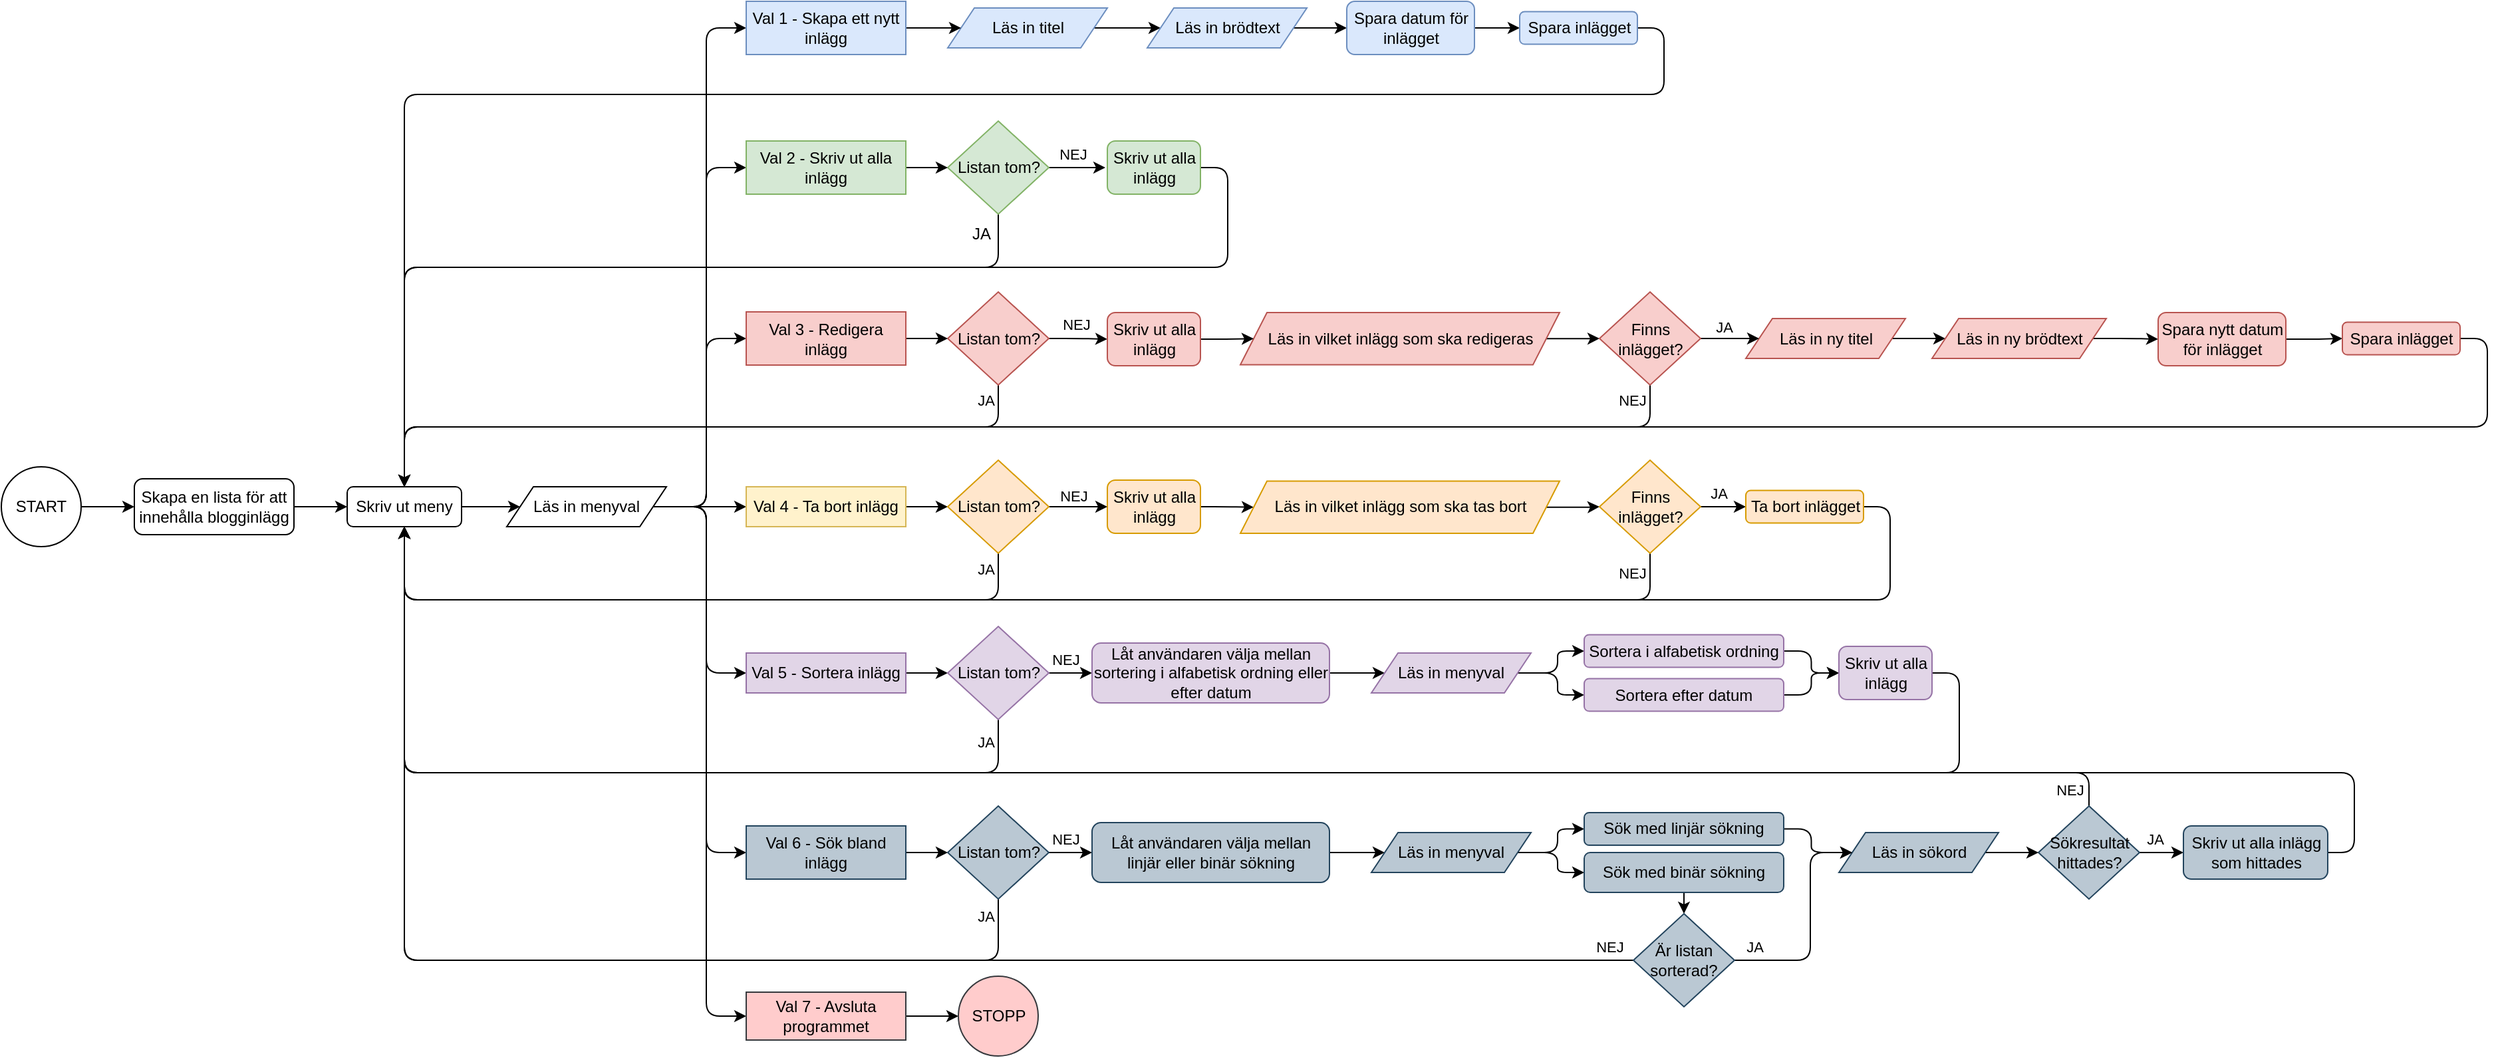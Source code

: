 <mxfile version="25.0.1">
  <diagram id="C5RBs43oDa-KdzZeNtuy" name="Page-1">
    <mxGraphModel dx="3007" dy="1018" grid="1" gridSize="10" guides="1" tooltips="1" connect="1" arrows="1" fold="1" page="1" pageScale="1" pageWidth="1169" pageHeight="827" math="0" shadow="0">
      <root>
        <mxCell id="WIyWlLk6GJQsqaUBKTNV-0" />
        <mxCell id="WIyWlLk6GJQsqaUBKTNV-1" parent="WIyWlLk6GJQsqaUBKTNV-0" />
        <mxCell id="gozU1Z4TzMXtubI0LWsz-75" style="edgeStyle=orthogonalEdgeStyle;shape=connector;curved=0;rounded=1;orthogonalLoop=1;jettySize=auto;html=1;exitX=1;exitY=0.5;exitDx=0;exitDy=0;entryX=0;entryY=0.5;entryDx=0;entryDy=0;strokeColor=default;align=center;verticalAlign=middle;fontFamily=Helvetica;fontSize=11;fontColor=default;labelBackgroundColor=default;endArrow=classic;" edge="1" parent="WIyWlLk6GJQsqaUBKTNV-1" source="WIyWlLk6GJQsqaUBKTNV-3" target="gozU1Z4TzMXtubI0LWsz-2">
          <mxGeometry relative="1" as="geometry" />
        </mxCell>
        <mxCell id="WIyWlLk6GJQsqaUBKTNV-3" value="Skriv ut meny" style="rounded=1;whiteSpace=wrap;html=1;fontSize=12;glass=0;strokeWidth=1;shadow=0;" parent="WIyWlLk6GJQsqaUBKTNV-1" vertex="1">
          <mxGeometry x="-710" y="385" width="86" height="30" as="geometry" />
        </mxCell>
        <mxCell id="gozU1Z4TzMXtubI0LWsz-280" style="edgeStyle=orthogonalEdgeStyle;shape=connector;curved=0;rounded=1;orthogonalLoop=1;jettySize=auto;html=1;exitX=1;exitY=0.5;exitDx=0;exitDy=0;entryX=0;entryY=0.5;entryDx=0;entryDy=0;strokeColor=default;align=center;verticalAlign=middle;fontFamily=Helvetica;fontSize=11;fontColor=default;labelBackgroundColor=default;endArrow=classic;" edge="1" parent="WIyWlLk6GJQsqaUBKTNV-1" source="gozU1Z4TzMXtubI0LWsz-0" target="gozU1Z4TzMXtubI0LWsz-279">
          <mxGeometry relative="1" as="geometry" />
        </mxCell>
        <mxCell id="gozU1Z4TzMXtubI0LWsz-0" value="START" style="ellipse;whiteSpace=wrap;html=1;aspect=fixed;" vertex="1" parent="WIyWlLk6GJQsqaUBKTNV-1">
          <mxGeometry x="-970" y="370" width="60" height="60" as="geometry" />
        </mxCell>
        <mxCell id="gozU1Z4TzMXtubI0LWsz-177" style="edgeStyle=orthogonalEdgeStyle;shape=connector;curved=0;rounded=1;orthogonalLoop=1;jettySize=auto;html=1;exitX=1;exitY=0.5;exitDx=0;exitDy=0;entryX=0;entryY=0.5;entryDx=0;entryDy=0;strokeColor=default;align=center;verticalAlign=middle;fontFamily=Helvetica;fontSize=11;fontColor=default;labelBackgroundColor=default;endArrow=classic;" edge="1" parent="WIyWlLk6GJQsqaUBKTNV-1" source="gozU1Z4TzMXtubI0LWsz-2" target="gozU1Z4TzMXtubI0LWsz-118">
          <mxGeometry relative="1" as="geometry" />
        </mxCell>
        <mxCell id="gozU1Z4TzMXtubI0LWsz-178" style="edgeStyle=orthogonalEdgeStyle;shape=connector;curved=0;rounded=1;orthogonalLoop=1;jettySize=auto;html=1;exitX=1;exitY=0.5;exitDx=0;exitDy=0;entryX=0;entryY=0.5;entryDx=0;entryDy=0;strokeColor=default;align=center;verticalAlign=middle;fontFamily=Helvetica;fontSize=11;fontColor=default;labelBackgroundColor=default;endArrow=classic;" edge="1" parent="WIyWlLk6GJQsqaUBKTNV-1" source="gozU1Z4TzMXtubI0LWsz-2" target="gozU1Z4TzMXtubI0LWsz-123">
          <mxGeometry relative="1" as="geometry" />
        </mxCell>
        <mxCell id="gozU1Z4TzMXtubI0LWsz-179" style="edgeStyle=orthogonalEdgeStyle;shape=connector;curved=0;rounded=1;orthogonalLoop=1;jettySize=auto;html=1;exitX=1;exitY=0.5;exitDx=0;exitDy=0;entryX=0;entryY=0.5;entryDx=0;entryDy=0;strokeColor=default;align=center;verticalAlign=middle;fontFamily=Helvetica;fontSize=11;fontColor=default;labelBackgroundColor=default;endArrow=classic;" edge="1" parent="WIyWlLk6GJQsqaUBKTNV-1" source="gozU1Z4TzMXtubI0LWsz-2" target="gozU1Z4TzMXtubI0LWsz-128">
          <mxGeometry relative="1" as="geometry" />
        </mxCell>
        <mxCell id="gozU1Z4TzMXtubI0LWsz-180" style="edgeStyle=orthogonalEdgeStyle;shape=connector;curved=0;rounded=1;orthogonalLoop=1;jettySize=auto;html=1;exitX=1;exitY=0.5;exitDx=0;exitDy=0;entryX=0;entryY=0.5;entryDx=0;entryDy=0;strokeColor=default;align=center;verticalAlign=middle;fontFamily=Helvetica;fontSize=11;fontColor=default;labelBackgroundColor=default;endArrow=classic;" edge="1" parent="WIyWlLk6GJQsqaUBKTNV-1" source="gozU1Z4TzMXtubI0LWsz-2" target="gozU1Z4TzMXtubI0LWsz-147">
          <mxGeometry relative="1" as="geometry" />
        </mxCell>
        <mxCell id="gozU1Z4TzMXtubI0LWsz-181" style="edgeStyle=orthogonalEdgeStyle;shape=connector;curved=0;rounded=1;orthogonalLoop=1;jettySize=auto;html=1;exitX=1;exitY=0.5;exitDx=0;exitDy=0;entryX=0;entryY=0.5;entryDx=0;entryDy=0;strokeColor=default;align=center;verticalAlign=middle;fontFamily=Helvetica;fontSize=11;fontColor=default;labelBackgroundColor=default;endArrow=classic;" edge="1" parent="WIyWlLk6GJQsqaUBKTNV-1" source="gozU1Z4TzMXtubI0LWsz-2" target="gozU1Z4TzMXtubI0LWsz-157">
          <mxGeometry relative="1" as="geometry" />
        </mxCell>
        <mxCell id="gozU1Z4TzMXtubI0LWsz-182" style="edgeStyle=orthogonalEdgeStyle;shape=connector;curved=0;rounded=1;orthogonalLoop=1;jettySize=auto;html=1;exitX=1;exitY=0.5;exitDx=0;exitDy=0;entryX=0;entryY=0.5;entryDx=0;entryDy=0;strokeColor=default;align=center;verticalAlign=middle;fontFamily=Helvetica;fontSize=11;fontColor=default;labelBackgroundColor=default;endArrow=classic;" edge="1" parent="WIyWlLk6GJQsqaUBKTNV-1" source="gozU1Z4TzMXtubI0LWsz-2" target="gozU1Z4TzMXtubI0LWsz-164">
          <mxGeometry relative="1" as="geometry" />
        </mxCell>
        <mxCell id="gozU1Z4TzMXtubI0LWsz-183" style="edgeStyle=orthogonalEdgeStyle;shape=connector;curved=0;rounded=1;orthogonalLoop=1;jettySize=auto;html=1;exitX=1;exitY=0.5;exitDx=0;exitDy=0;entryX=0;entryY=0.5;entryDx=0;entryDy=0;strokeColor=default;align=center;verticalAlign=middle;fontFamily=Helvetica;fontSize=11;fontColor=default;labelBackgroundColor=default;endArrow=classic;" edge="1" parent="WIyWlLk6GJQsqaUBKTNV-1" source="gozU1Z4TzMXtubI0LWsz-2" target="gozU1Z4TzMXtubI0LWsz-175">
          <mxGeometry relative="1" as="geometry" />
        </mxCell>
        <mxCell id="gozU1Z4TzMXtubI0LWsz-2" value="Läs in menyval" style="shape=parallelogram;perimeter=parallelogramPerimeter;whiteSpace=wrap;html=1;fixedSize=1;" vertex="1" parent="WIyWlLk6GJQsqaUBKTNV-1">
          <mxGeometry x="-590" y="385" width="120" height="30" as="geometry" />
        </mxCell>
        <mxCell id="gozU1Z4TzMXtubI0LWsz-194" style="edgeStyle=orthogonalEdgeStyle;shape=connector;curved=0;rounded=1;orthogonalLoop=1;jettySize=auto;html=1;exitX=1;exitY=0.5;exitDx=0;exitDy=0;entryX=0.5;entryY=0;entryDx=0;entryDy=0;strokeColor=default;align=center;verticalAlign=middle;fontFamily=Helvetica;fontSize=11;fontColor=default;labelBackgroundColor=default;endArrow=classic;" edge="1" parent="WIyWlLk6GJQsqaUBKTNV-1" source="gozU1Z4TzMXtubI0LWsz-46" target="WIyWlLk6GJQsqaUBKTNV-3">
          <mxGeometry relative="1" as="geometry">
            <Array as="points">
              <mxPoint x="-48" y="145" />
              <mxPoint x="-48" y="220" />
              <mxPoint x="-667" y="220" />
            </Array>
          </mxGeometry>
        </mxCell>
        <mxCell id="gozU1Z4TzMXtubI0LWsz-46" value="Skriv ut alla inlägg" style="rounded=1;whiteSpace=wrap;html=1;fillColor=#d5e8d4;strokeColor=#82b366;" vertex="1" parent="WIyWlLk6GJQsqaUBKTNV-1">
          <mxGeometry x="-138.5" y="125" width="70" height="40" as="geometry" />
        </mxCell>
        <mxCell id="gozU1Z4TzMXtubI0LWsz-191" style="edgeStyle=orthogonalEdgeStyle;shape=connector;curved=0;rounded=1;orthogonalLoop=1;jettySize=auto;html=1;exitX=0.5;exitY=0;exitDx=0;exitDy=0;entryX=0.5;entryY=0;entryDx=0;entryDy=0;strokeColor=default;align=center;verticalAlign=middle;fontFamily=Helvetica;fontSize=11;fontColor=default;labelBackgroundColor=default;endArrow=classic;" edge="1" parent="WIyWlLk6GJQsqaUBKTNV-1" source="gozU1Z4TzMXtubI0LWsz-66" target="WIyWlLk6GJQsqaUBKTNV-3">
          <mxGeometry relative="1" as="geometry">
            <Array as="points">
              <mxPoint x="-220" y="220" />
              <mxPoint x="-667" y="220" />
            </Array>
          </mxGeometry>
        </mxCell>
        <mxCell id="gozU1Z4TzMXtubI0LWsz-193" style="edgeStyle=orthogonalEdgeStyle;shape=connector;curved=0;rounded=1;orthogonalLoop=1;jettySize=auto;html=1;exitX=1;exitY=0.5;exitDx=0;exitDy=0;strokeColor=default;align=center;verticalAlign=middle;fontFamily=Helvetica;fontSize=11;fontColor=default;labelBackgroundColor=default;endArrow=classic;" edge="1" parent="WIyWlLk6GJQsqaUBKTNV-1" source="gozU1Z4TzMXtubI0LWsz-66">
          <mxGeometry relative="1" as="geometry">
            <mxPoint x="-140" y="145" as="targetPoint" />
          </mxGeometry>
        </mxCell>
        <mxCell id="gozU1Z4TzMXtubI0LWsz-66" value="Listan tom?" style="rhombus;whiteSpace=wrap;html=1;fillColor=#d5e8d4;strokeColor=#82b366;" vertex="1" parent="WIyWlLk6GJQsqaUBKTNV-1">
          <mxGeometry x="-258.5" y="110" width="76" height="70" as="geometry" />
        </mxCell>
        <mxCell id="gozU1Z4TzMXtubI0LWsz-185" style="edgeStyle=orthogonalEdgeStyle;shape=connector;curved=0;rounded=1;orthogonalLoop=1;jettySize=auto;html=1;exitX=1;exitY=0.5;exitDx=0;exitDy=0;entryX=0;entryY=0.5;entryDx=0;entryDy=0;strokeColor=default;align=center;verticalAlign=middle;fontFamily=Helvetica;fontSize=11;fontColor=default;labelBackgroundColor=default;endArrow=classic;" edge="1" parent="WIyWlLk6GJQsqaUBKTNV-1" source="gozU1Z4TzMXtubI0LWsz-90" target="gozU1Z4TzMXtubI0LWsz-92">
          <mxGeometry relative="1" as="geometry" />
        </mxCell>
        <mxCell id="gozU1Z4TzMXtubI0LWsz-90" value="Läs in titel" style="shape=parallelogram;perimeter=parallelogramPerimeter;whiteSpace=wrap;html=1;fixedSize=1;fillColor=#dae8fc;strokeColor=#6c8ebf;" vertex="1" parent="WIyWlLk6GJQsqaUBKTNV-1">
          <mxGeometry x="-258.5" y="25" width="120" height="30" as="geometry" />
        </mxCell>
        <mxCell id="gozU1Z4TzMXtubI0LWsz-187" style="edgeStyle=orthogonalEdgeStyle;shape=connector;curved=0;rounded=1;orthogonalLoop=1;jettySize=auto;html=1;exitX=1;exitY=0.5;exitDx=0;exitDy=0;entryX=0;entryY=0.5;entryDx=0;entryDy=0;strokeColor=default;align=center;verticalAlign=middle;fontFamily=Helvetica;fontSize=11;fontColor=default;labelBackgroundColor=default;endArrow=classic;" edge="1" parent="WIyWlLk6GJQsqaUBKTNV-1" source="gozU1Z4TzMXtubI0LWsz-92" target="gozU1Z4TzMXtubI0LWsz-94">
          <mxGeometry relative="1" as="geometry" />
        </mxCell>
        <mxCell id="gozU1Z4TzMXtubI0LWsz-92" value="Läs in brödtext" style="shape=parallelogram;perimeter=parallelogramPerimeter;whiteSpace=wrap;html=1;fixedSize=1;fillColor=#dae8fc;strokeColor=#6c8ebf;" vertex="1" parent="WIyWlLk6GJQsqaUBKTNV-1">
          <mxGeometry x="-108.5" y="25" width="120" height="30" as="geometry" />
        </mxCell>
        <mxCell id="gozU1Z4TzMXtubI0LWsz-188" style="edgeStyle=orthogonalEdgeStyle;shape=connector;curved=0;rounded=1;orthogonalLoop=1;jettySize=auto;html=1;exitX=1;exitY=0.5;exitDx=0;exitDy=0;entryX=0;entryY=0.5;entryDx=0;entryDy=0;strokeColor=default;align=center;verticalAlign=middle;fontFamily=Helvetica;fontSize=11;fontColor=default;labelBackgroundColor=default;endArrow=classic;" edge="1" parent="WIyWlLk6GJQsqaUBKTNV-1" source="gozU1Z4TzMXtubI0LWsz-94" target="gozU1Z4TzMXtubI0LWsz-95">
          <mxGeometry relative="1" as="geometry" />
        </mxCell>
        <mxCell id="gozU1Z4TzMXtubI0LWsz-94" value="Spara datum för inlägget" style="rounded=1;whiteSpace=wrap;html=1;fillColor=#dae8fc;strokeColor=#6c8ebf;" vertex="1" parent="WIyWlLk6GJQsqaUBKTNV-1">
          <mxGeometry x="41.5" y="20" width="96" height="40" as="geometry" />
        </mxCell>
        <mxCell id="gozU1Z4TzMXtubI0LWsz-189" style="edgeStyle=orthogonalEdgeStyle;shape=connector;curved=0;rounded=1;orthogonalLoop=1;jettySize=auto;html=1;exitX=1;exitY=0.5;exitDx=0;exitDy=0;entryX=0.5;entryY=0;entryDx=0;entryDy=0;strokeColor=default;align=center;verticalAlign=middle;fontFamily=Helvetica;fontSize=11;fontColor=default;labelBackgroundColor=default;endArrow=classic;" edge="1" parent="WIyWlLk6GJQsqaUBKTNV-1" source="gozU1Z4TzMXtubI0LWsz-95" target="WIyWlLk6GJQsqaUBKTNV-3">
          <mxGeometry relative="1" as="geometry">
            <Array as="points">
              <mxPoint x="280" y="40" />
              <mxPoint x="280" y="90" />
              <mxPoint x="-667" y="90" />
            </Array>
          </mxGeometry>
        </mxCell>
        <mxCell id="gozU1Z4TzMXtubI0LWsz-95" value="Spara inlägget" style="rounded=1;whiteSpace=wrap;html=1;fillColor=#dae8fc;strokeColor=#6c8ebf;" vertex="1" parent="WIyWlLk6GJQsqaUBKTNV-1">
          <mxGeometry x="171.5" y="27.75" width="88.5" height="24.5" as="geometry" />
        </mxCell>
        <mxCell id="gozU1Z4TzMXtubI0LWsz-102" value="&lt;font style=&quot;font-size: 12px;&quot;&gt;JA&lt;/font&gt;" style="text;html=1;align=center;verticalAlign=middle;whiteSpace=wrap;rounded=0;fontFamily=Helvetica;fontSize=11;fontColor=default;labelBackgroundColor=default;" vertex="1" parent="WIyWlLk6GJQsqaUBKTNV-1">
          <mxGeometry x="-263" y="175" width="60" height="40" as="geometry" />
        </mxCell>
        <mxCell id="gozU1Z4TzMXtubI0LWsz-103" value="NEJ" style="text;html=1;align=center;verticalAlign=middle;whiteSpace=wrap;rounded=0;fontFamily=Helvetica;fontSize=11;fontColor=default;labelBackgroundColor=default;" vertex="1" parent="WIyWlLk6GJQsqaUBKTNV-1">
          <mxGeometry x="-194" y="125" width="60" height="20" as="geometry" />
        </mxCell>
        <mxCell id="gozU1Z4TzMXtubI0LWsz-196" style="edgeStyle=orthogonalEdgeStyle;shape=connector;curved=0;rounded=1;orthogonalLoop=1;jettySize=auto;html=1;exitX=0.5;exitY=1;exitDx=0;exitDy=0;entryX=0.5;entryY=0;entryDx=0;entryDy=0;strokeColor=default;align=center;verticalAlign=middle;fontFamily=Helvetica;fontSize=11;fontColor=default;labelBackgroundColor=default;endArrow=classic;" edge="1" parent="WIyWlLk6GJQsqaUBKTNV-1" source="gozU1Z4TzMXtubI0LWsz-106" target="WIyWlLk6GJQsqaUBKTNV-3">
          <mxGeometry relative="1" as="geometry">
            <Array as="points">
              <mxPoint x="-220" y="340" />
              <mxPoint x="-667" y="340" />
            </Array>
          </mxGeometry>
        </mxCell>
        <mxCell id="gozU1Z4TzMXtubI0LWsz-197" style="edgeStyle=orthogonalEdgeStyle;shape=connector;curved=0;rounded=1;orthogonalLoop=1;jettySize=auto;html=1;exitX=1;exitY=0.5;exitDx=0;exitDy=0;entryX=0;entryY=0.5;entryDx=0;entryDy=0;strokeColor=default;align=center;verticalAlign=middle;fontFamily=Helvetica;fontSize=11;fontColor=default;labelBackgroundColor=default;endArrow=classic;" edge="1" parent="WIyWlLk6GJQsqaUBKTNV-1" source="gozU1Z4TzMXtubI0LWsz-106" target="gozU1Z4TzMXtubI0LWsz-151">
          <mxGeometry relative="1" as="geometry" />
        </mxCell>
        <mxCell id="gozU1Z4TzMXtubI0LWsz-106" value="Listan tom?" style="rhombus;whiteSpace=wrap;html=1;fillColor=#f8cecc;strokeColor=#b85450;" vertex="1" parent="WIyWlLk6GJQsqaUBKTNV-1">
          <mxGeometry x="-258.5" y="238.5" width="76" height="70" as="geometry" />
        </mxCell>
        <mxCell id="gozU1Z4TzMXtubI0LWsz-184" style="edgeStyle=orthogonalEdgeStyle;shape=connector;curved=0;rounded=1;orthogonalLoop=1;jettySize=auto;html=1;exitX=1;exitY=0.5;exitDx=0;exitDy=0;entryX=0;entryY=0.5;entryDx=0;entryDy=0;strokeColor=default;align=center;verticalAlign=middle;fontFamily=Helvetica;fontSize=11;fontColor=default;labelBackgroundColor=default;endArrow=classic;" edge="1" parent="WIyWlLk6GJQsqaUBKTNV-1" source="gozU1Z4TzMXtubI0LWsz-118" target="gozU1Z4TzMXtubI0LWsz-90">
          <mxGeometry relative="1" as="geometry" />
        </mxCell>
        <mxCell id="gozU1Z4TzMXtubI0LWsz-118" value="&lt;div&gt;&lt;font style=&quot;font-size: 12px;&quot;&gt;Val 1 - Skapa ett nytt inlägg&lt;/font&gt;&lt;br&gt;&lt;/div&gt;" style="rounded=0;whiteSpace=wrap;html=1;fontFamily=Helvetica;fontSize=11;labelBackgroundColor=none;fillColor=#dae8fc;strokeColor=#6c8ebf;" vertex="1" parent="WIyWlLk6GJQsqaUBKTNV-1">
          <mxGeometry x="-410" y="20" width="120" height="40" as="geometry" />
        </mxCell>
        <mxCell id="gozU1Z4TzMXtubI0LWsz-190" style="edgeStyle=orthogonalEdgeStyle;shape=connector;curved=0;rounded=1;orthogonalLoop=1;jettySize=auto;html=1;exitX=1;exitY=0.5;exitDx=0;exitDy=0;entryX=0;entryY=0.5;entryDx=0;entryDy=0;strokeColor=default;align=center;verticalAlign=middle;fontFamily=Helvetica;fontSize=11;fontColor=default;labelBackgroundColor=default;endArrow=classic;" edge="1" parent="WIyWlLk6GJQsqaUBKTNV-1" source="gozU1Z4TzMXtubI0LWsz-123" target="gozU1Z4TzMXtubI0LWsz-66">
          <mxGeometry relative="1" as="geometry" />
        </mxCell>
        <mxCell id="gozU1Z4TzMXtubI0LWsz-123" value="&lt;font style=&quot;font-size: 12px;&quot;&gt;Val 2 - Skriv ut alla inlägg&lt;/font&gt;" style="rounded=0;whiteSpace=wrap;html=1;fontFamily=Helvetica;fontSize=11;labelBackgroundColor=none;fillColor=#d5e8d4;strokeColor=#82b366;" vertex="1" parent="WIyWlLk6GJQsqaUBKTNV-1">
          <mxGeometry x="-410" y="125" width="120" height="40" as="geometry" />
        </mxCell>
        <mxCell id="gozU1Z4TzMXtubI0LWsz-195" style="edgeStyle=orthogonalEdgeStyle;shape=connector;curved=0;rounded=1;orthogonalLoop=1;jettySize=auto;html=1;exitX=1;exitY=0.5;exitDx=0;exitDy=0;entryX=0;entryY=0.5;entryDx=0;entryDy=0;strokeColor=default;align=center;verticalAlign=middle;fontFamily=Helvetica;fontSize=11;fontColor=default;labelBackgroundColor=default;endArrow=classic;" edge="1" parent="WIyWlLk6GJQsqaUBKTNV-1" source="gozU1Z4TzMXtubI0LWsz-128" target="gozU1Z4TzMXtubI0LWsz-106">
          <mxGeometry relative="1" as="geometry" />
        </mxCell>
        <mxCell id="gozU1Z4TzMXtubI0LWsz-128" value="&lt;font style=&quot;font-size: 12px;&quot;&gt;Val 3 - Redigera inlägg&lt;br&gt;&lt;/font&gt;" style="rounded=0;whiteSpace=wrap;html=1;fontFamily=Helvetica;fontSize=11;labelBackgroundColor=none;fillColor=#f8cecc;strokeColor=#b85450;" vertex="1" parent="WIyWlLk6GJQsqaUBKTNV-1">
          <mxGeometry x="-410" y="253.5" width="120" height="40" as="geometry" />
        </mxCell>
        <mxCell id="gozU1Z4TzMXtubI0LWsz-199" style="edgeStyle=orthogonalEdgeStyle;shape=connector;curved=0;rounded=1;orthogonalLoop=1;jettySize=auto;html=1;exitX=1;exitY=0.5;exitDx=0;exitDy=0;entryX=0;entryY=0.5;entryDx=0;entryDy=0;strokeColor=default;align=center;verticalAlign=middle;fontFamily=Helvetica;fontSize=11;fontColor=default;labelBackgroundColor=default;endArrow=classic;" edge="1" parent="WIyWlLk6GJQsqaUBKTNV-1" source="gozU1Z4TzMXtubI0LWsz-134" target="gozU1Z4TzMXtubI0LWsz-154">
          <mxGeometry relative="1" as="geometry" />
        </mxCell>
        <mxCell id="gozU1Z4TzMXtubI0LWsz-134" value="Läs in vilket inlägg som ska redigeras" style="shape=parallelogram;perimeter=parallelogramPerimeter;whiteSpace=wrap;html=1;fixedSize=1;fillColor=#f8cecc;strokeColor=#b85450;" vertex="1" parent="WIyWlLk6GJQsqaUBKTNV-1">
          <mxGeometry x="-38.5" y="254" width="240" height="39.25" as="geometry" />
        </mxCell>
        <mxCell id="gozU1Z4TzMXtubI0LWsz-201" style="edgeStyle=orthogonalEdgeStyle;shape=connector;curved=0;rounded=1;orthogonalLoop=1;jettySize=auto;html=1;exitX=1;exitY=0.5;exitDx=0;exitDy=0;entryX=0;entryY=0.5;entryDx=0;entryDy=0;strokeColor=default;align=center;verticalAlign=middle;fontFamily=Helvetica;fontSize=11;fontColor=default;labelBackgroundColor=default;endArrow=classic;" edge="1" parent="WIyWlLk6GJQsqaUBKTNV-1" source="gozU1Z4TzMXtubI0LWsz-135" target="gozU1Z4TzMXtubI0LWsz-137">
          <mxGeometry relative="1" as="geometry" />
        </mxCell>
        <mxCell id="gozU1Z4TzMXtubI0LWsz-135" value="Läs in ny titel" style="shape=parallelogram;perimeter=parallelogramPerimeter;whiteSpace=wrap;html=1;fixedSize=1;fillColor=#f8cecc;strokeColor=#b85450;" vertex="1" parent="WIyWlLk6GJQsqaUBKTNV-1">
          <mxGeometry x="341.5" y="258.5" width="120" height="30" as="geometry" />
        </mxCell>
        <mxCell id="gozU1Z4TzMXtubI0LWsz-202" style="edgeStyle=orthogonalEdgeStyle;shape=connector;curved=0;rounded=1;orthogonalLoop=1;jettySize=auto;html=1;exitX=1;exitY=0.5;exitDx=0;exitDy=0;entryX=0;entryY=0.5;entryDx=0;entryDy=0;strokeColor=default;align=center;verticalAlign=middle;fontFamily=Helvetica;fontSize=11;fontColor=default;labelBackgroundColor=default;endArrow=classic;" edge="1" parent="WIyWlLk6GJQsqaUBKTNV-1" source="gozU1Z4TzMXtubI0LWsz-137" target="gozU1Z4TzMXtubI0LWsz-142">
          <mxGeometry relative="1" as="geometry" />
        </mxCell>
        <mxCell id="gozU1Z4TzMXtubI0LWsz-137" value="Läs in ny brödtext" style="shape=parallelogram;perimeter=parallelogramPerimeter;whiteSpace=wrap;html=1;fixedSize=1;fillColor=#f8cecc;strokeColor=#b85450;" vertex="1" parent="WIyWlLk6GJQsqaUBKTNV-1">
          <mxGeometry x="481.5" y="258.5" width="131" height="30" as="geometry" />
        </mxCell>
        <mxCell id="gozU1Z4TzMXtubI0LWsz-207" style="edgeStyle=orthogonalEdgeStyle;shape=connector;curved=0;rounded=1;orthogonalLoop=1;jettySize=auto;html=1;exitX=1;exitY=0.5;exitDx=0;exitDy=0;entryX=0;entryY=0.5;entryDx=0;entryDy=0;strokeColor=default;align=center;verticalAlign=middle;fontFamily=Helvetica;fontSize=11;fontColor=default;labelBackgroundColor=default;endArrow=classic;" edge="1" parent="WIyWlLk6GJQsqaUBKTNV-1" source="gozU1Z4TzMXtubI0LWsz-139" target="gozU1Z4TzMXtubI0LWsz-152">
          <mxGeometry relative="1" as="geometry" />
        </mxCell>
        <mxCell id="gozU1Z4TzMXtubI0LWsz-139" value="Skriv ut alla inlägg" style="rounded=1;whiteSpace=wrap;html=1;fillColor=#ffe6cc;strokeColor=#d79b00;" vertex="1" parent="WIyWlLk6GJQsqaUBKTNV-1">
          <mxGeometry x="-138.5" y="380" width="70" height="40" as="geometry" />
        </mxCell>
        <mxCell id="gozU1Z4TzMXtubI0LWsz-266" style="edgeStyle=orthogonalEdgeStyle;shape=connector;curved=0;rounded=1;orthogonalLoop=1;jettySize=auto;html=1;exitX=1;exitY=0.5;exitDx=0;exitDy=0;entryX=0;entryY=0.5;entryDx=0;entryDy=0;strokeColor=default;align=center;verticalAlign=middle;fontFamily=Helvetica;fontSize=11;fontColor=default;labelBackgroundColor=default;endArrow=classic;" edge="1" parent="WIyWlLk6GJQsqaUBKTNV-1" source="gozU1Z4TzMXtubI0LWsz-142" target="gozU1Z4TzMXtubI0LWsz-265">
          <mxGeometry relative="1" as="geometry" />
        </mxCell>
        <mxCell id="gozU1Z4TzMXtubI0LWsz-142" value="Spara nytt datum för inlägget" style="rounded=1;whiteSpace=wrap;html=1;fillColor=#F8CECC;strokeColor=#b85450;" vertex="1" parent="WIyWlLk6GJQsqaUBKTNV-1">
          <mxGeometry x="651.5" y="254" width="96" height="40" as="geometry" />
        </mxCell>
        <mxCell id="gozU1Z4TzMXtubI0LWsz-204" style="edgeStyle=orthogonalEdgeStyle;shape=connector;curved=0;rounded=1;orthogonalLoop=1;jettySize=auto;html=1;exitX=1;exitY=0.5;exitDx=0;exitDy=0;entryX=0;entryY=0.5;entryDx=0;entryDy=0;strokeColor=default;align=center;verticalAlign=middle;fontFamily=Helvetica;fontSize=11;fontColor=default;labelBackgroundColor=default;endArrow=classic;" edge="1" parent="WIyWlLk6GJQsqaUBKTNV-1" source="gozU1Z4TzMXtubI0LWsz-147" target="gozU1Z4TzMXtubI0LWsz-150">
          <mxGeometry relative="1" as="geometry" />
        </mxCell>
        <mxCell id="gozU1Z4TzMXtubI0LWsz-147" value="&lt;font style=&quot;font-size: 12px;&quot;&gt;Val 4 - Ta bort inlägg&lt;br&gt;&lt;/font&gt;" style="rounded=0;whiteSpace=wrap;html=1;fontFamily=Helvetica;fontSize=11;labelBackgroundColor=none;fillColor=#fff2cc;strokeColor=#d6b656;" vertex="1" parent="WIyWlLk6GJQsqaUBKTNV-1">
          <mxGeometry x="-410" y="385" width="120" height="30" as="geometry" />
        </mxCell>
        <mxCell id="gozU1Z4TzMXtubI0LWsz-206" style="edgeStyle=orthogonalEdgeStyle;shape=connector;curved=0;rounded=1;orthogonalLoop=1;jettySize=auto;html=1;exitX=1;exitY=0.5;exitDx=0;exitDy=0;entryX=0;entryY=0.5;entryDx=0;entryDy=0;strokeColor=default;align=center;verticalAlign=middle;fontFamily=Helvetica;fontSize=11;fontColor=default;labelBackgroundColor=default;endArrow=classic;" edge="1" parent="WIyWlLk6GJQsqaUBKTNV-1" source="gozU1Z4TzMXtubI0LWsz-150" target="gozU1Z4TzMXtubI0LWsz-139">
          <mxGeometry relative="1" as="geometry" />
        </mxCell>
        <mxCell id="gozU1Z4TzMXtubI0LWsz-212" style="edgeStyle=orthogonalEdgeStyle;shape=connector;curved=0;rounded=1;orthogonalLoop=1;jettySize=auto;html=1;exitX=0.5;exitY=1;exitDx=0;exitDy=0;entryX=0.5;entryY=1;entryDx=0;entryDy=0;strokeColor=default;align=center;verticalAlign=middle;fontFamily=Helvetica;fontSize=11;fontColor=default;labelBackgroundColor=default;endArrow=classic;" edge="1" parent="WIyWlLk6GJQsqaUBKTNV-1" source="gozU1Z4TzMXtubI0LWsz-150" target="WIyWlLk6GJQsqaUBKTNV-3">
          <mxGeometry relative="1" as="geometry">
            <Array as="points">
              <mxPoint x="-220" y="470" />
              <mxPoint x="-667" y="470" />
            </Array>
          </mxGeometry>
        </mxCell>
        <mxCell id="gozU1Z4TzMXtubI0LWsz-150" value="Listan tom?" style="rhombus;whiteSpace=wrap;html=1;fillColor=#ffe6cc;strokeColor=#d79b00;" vertex="1" parent="WIyWlLk6GJQsqaUBKTNV-1">
          <mxGeometry x="-258.5" y="365" width="76" height="70" as="geometry" />
        </mxCell>
        <mxCell id="gozU1Z4TzMXtubI0LWsz-198" style="edgeStyle=orthogonalEdgeStyle;shape=connector;curved=0;rounded=1;orthogonalLoop=1;jettySize=auto;html=1;exitX=1;exitY=0.5;exitDx=0;exitDy=0;entryX=0;entryY=0.5;entryDx=0;entryDy=0;strokeColor=default;align=center;verticalAlign=middle;fontFamily=Helvetica;fontSize=11;fontColor=default;labelBackgroundColor=default;endArrow=classic;" edge="1" parent="WIyWlLk6GJQsqaUBKTNV-1" source="gozU1Z4TzMXtubI0LWsz-151" target="gozU1Z4TzMXtubI0LWsz-134">
          <mxGeometry relative="1" as="geometry" />
        </mxCell>
        <mxCell id="gozU1Z4TzMXtubI0LWsz-151" value="Skriv ut alla inlägg" style="rounded=1;whiteSpace=wrap;html=1;fillColor=#f8cecc;strokeColor=#b85450;" vertex="1" parent="WIyWlLk6GJQsqaUBKTNV-1">
          <mxGeometry x="-138.5" y="254" width="70" height="40" as="geometry" />
        </mxCell>
        <mxCell id="gozU1Z4TzMXtubI0LWsz-208" style="edgeStyle=orthogonalEdgeStyle;shape=connector;curved=0;rounded=1;orthogonalLoop=1;jettySize=auto;html=1;exitX=1;exitY=0.5;exitDx=0;exitDy=0;entryX=0;entryY=0.5;entryDx=0;entryDy=0;strokeColor=default;align=center;verticalAlign=middle;fontFamily=Helvetica;fontSize=11;fontColor=default;labelBackgroundColor=default;endArrow=classic;" edge="1" parent="WIyWlLk6GJQsqaUBKTNV-1" source="gozU1Z4TzMXtubI0LWsz-152" target="gozU1Z4TzMXtubI0LWsz-153">
          <mxGeometry relative="1" as="geometry" />
        </mxCell>
        <mxCell id="gozU1Z4TzMXtubI0LWsz-152" value="Läs in vilket inlägg som ska tas bort" style="shape=parallelogram;perimeter=parallelogramPerimeter;whiteSpace=wrap;html=1;fixedSize=1;fillColor=#ffe6cc;strokeColor=#d79b00;" vertex="1" parent="WIyWlLk6GJQsqaUBKTNV-1">
          <mxGeometry x="-38.5" y="380.75" width="240" height="39.25" as="geometry" />
        </mxCell>
        <mxCell id="gozU1Z4TzMXtubI0LWsz-209" style="edgeStyle=orthogonalEdgeStyle;shape=connector;curved=0;rounded=1;orthogonalLoop=1;jettySize=auto;html=1;exitX=1;exitY=0.5;exitDx=0;exitDy=0;strokeColor=default;align=center;verticalAlign=middle;fontFamily=Helvetica;fontSize=11;fontColor=default;labelBackgroundColor=default;endArrow=classic;" edge="1" parent="WIyWlLk6GJQsqaUBKTNV-1" source="gozU1Z4TzMXtubI0LWsz-153" target="gozU1Z4TzMXtubI0LWsz-156">
          <mxGeometry relative="1" as="geometry" />
        </mxCell>
        <mxCell id="gozU1Z4TzMXtubI0LWsz-213" style="edgeStyle=orthogonalEdgeStyle;shape=connector;curved=0;rounded=1;orthogonalLoop=1;jettySize=auto;html=1;exitX=0.5;exitY=1;exitDx=0;exitDy=0;entryX=0.5;entryY=1;entryDx=0;entryDy=0;strokeColor=default;align=center;verticalAlign=middle;fontFamily=Helvetica;fontSize=11;fontColor=default;labelBackgroundColor=default;endArrow=classic;" edge="1" parent="WIyWlLk6GJQsqaUBKTNV-1" source="gozU1Z4TzMXtubI0LWsz-153" target="WIyWlLk6GJQsqaUBKTNV-3">
          <mxGeometry relative="1" as="geometry">
            <Array as="points">
              <mxPoint x="270" y="470" />
              <mxPoint x="-667" y="470" />
            </Array>
          </mxGeometry>
        </mxCell>
        <mxCell id="gozU1Z4TzMXtubI0LWsz-153" value="Finns inlägget?" style="rhombus;whiteSpace=wrap;html=1;fillColor=#ffe6cc;strokeColor=#d79b00;" vertex="1" parent="WIyWlLk6GJQsqaUBKTNV-1">
          <mxGeometry x="231.5" y="365" width="76" height="70" as="geometry" />
        </mxCell>
        <mxCell id="gozU1Z4TzMXtubI0LWsz-200" style="edgeStyle=orthogonalEdgeStyle;shape=connector;curved=0;rounded=1;orthogonalLoop=1;jettySize=auto;html=1;exitX=1;exitY=0.5;exitDx=0;exitDy=0;entryX=0;entryY=0.5;entryDx=0;entryDy=0;strokeColor=default;align=center;verticalAlign=middle;fontFamily=Helvetica;fontSize=11;fontColor=default;labelBackgroundColor=default;endArrow=classic;" edge="1" parent="WIyWlLk6GJQsqaUBKTNV-1" source="gozU1Z4TzMXtubI0LWsz-154" target="gozU1Z4TzMXtubI0LWsz-135">
          <mxGeometry relative="1" as="geometry" />
        </mxCell>
        <mxCell id="gozU1Z4TzMXtubI0LWsz-203" style="edgeStyle=orthogonalEdgeStyle;shape=connector;curved=0;rounded=1;orthogonalLoop=1;jettySize=auto;html=1;exitX=0.5;exitY=1;exitDx=0;exitDy=0;strokeColor=default;align=center;verticalAlign=middle;fontFamily=Helvetica;fontSize=11;fontColor=default;labelBackgroundColor=default;endArrow=classic;" edge="1" parent="WIyWlLk6GJQsqaUBKTNV-1" source="gozU1Z4TzMXtubI0LWsz-154" target="WIyWlLk6GJQsqaUBKTNV-3">
          <mxGeometry relative="1" as="geometry">
            <Array as="points">
              <mxPoint x="270" y="340" />
              <mxPoint x="-667" y="340" />
            </Array>
          </mxGeometry>
        </mxCell>
        <mxCell id="gozU1Z4TzMXtubI0LWsz-154" value="Finns inlägget?" style="rhombus;whiteSpace=wrap;html=1;fillColor=#f8cecc;strokeColor=#b85450;" vertex="1" parent="WIyWlLk6GJQsqaUBKTNV-1">
          <mxGeometry x="231.5" y="238.5" width="76" height="70" as="geometry" />
        </mxCell>
        <mxCell id="gozU1Z4TzMXtubI0LWsz-214" style="edgeStyle=orthogonalEdgeStyle;shape=connector;curved=0;rounded=1;orthogonalLoop=1;jettySize=auto;html=1;exitX=1;exitY=0.5;exitDx=0;exitDy=0;entryX=0.5;entryY=1;entryDx=0;entryDy=0;strokeColor=default;align=center;verticalAlign=middle;fontFamily=Helvetica;fontSize=11;fontColor=default;labelBackgroundColor=default;endArrow=classic;" edge="1" parent="WIyWlLk6GJQsqaUBKTNV-1" source="gozU1Z4TzMXtubI0LWsz-156" target="WIyWlLk6GJQsqaUBKTNV-3">
          <mxGeometry relative="1" as="geometry">
            <Array as="points">
              <mxPoint x="450" y="400" />
              <mxPoint x="450" y="470" />
              <mxPoint x="-667" y="470" />
            </Array>
          </mxGeometry>
        </mxCell>
        <mxCell id="gozU1Z4TzMXtubI0LWsz-156" value="Ta bort inlägget" style="rounded=1;whiteSpace=wrap;html=1;fillColor=#ffe6cc;strokeColor=#d79b00;" vertex="1" parent="WIyWlLk6GJQsqaUBKTNV-1">
          <mxGeometry x="341.5" y="387.75" width="88.5" height="24.5" as="geometry" />
        </mxCell>
        <mxCell id="gozU1Z4TzMXtubI0LWsz-215" style="edgeStyle=orthogonalEdgeStyle;shape=connector;curved=0;rounded=1;orthogonalLoop=1;jettySize=auto;html=1;exitX=1;exitY=0.5;exitDx=0;exitDy=0;entryX=0;entryY=0.5;entryDx=0;entryDy=0;strokeColor=default;align=center;verticalAlign=middle;fontFamily=Helvetica;fontSize=11;fontColor=default;labelBackgroundColor=default;endArrow=classic;" edge="1" parent="WIyWlLk6GJQsqaUBKTNV-1" source="gozU1Z4TzMXtubI0LWsz-157" target="gozU1Z4TzMXtubI0LWsz-158">
          <mxGeometry relative="1" as="geometry" />
        </mxCell>
        <mxCell id="gozU1Z4TzMXtubI0LWsz-157" value="&lt;font style=&quot;font-size: 12px;&quot;&gt;Val 5 - Sortera inlägg&lt;br&gt;&lt;/font&gt;" style="rounded=0;whiteSpace=wrap;html=1;fontFamily=Helvetica;fontSize=11;labelBackgroundColor=none;fillColor=#e1d5e7;strokeColor=#9673a6;" vertex="1" parent="WIyWlLk6GJQsqaUBKTNV-1">
          <mxGeometry x="-410" y="510" width="120" height="30" as="geometry" />
        </mxCell>
        <mxCell id="gozU1Z4TzMXtubI0LWsz-216" style="edgeStyle=orthogonalEdgeStyle;shape=connector;curved=0;rounded=1;orthogonalLoop=1;jettySize=auto;html=1;exitX=1;exitY=0.5;exitDx=0;exitDy=0;entryX=0;entryY=0.5;entryDx=0;entryDy=0;strokeColor=default;align=center;verticalAlign=middle;fontFamily=Helvetica;fontSize=11;fontColor=default;labelBackgroundColor=default;endArrow=classic;" edge="1" parent="WIyWlLk6GJQsqaUBKTNV-1" source="gozU1Z4TzMXtubI0LWsz-158" target="gozU1Z4TzMXtubI0LWsz-159">
          <mxGeometry relative="1" as="geometry" />
        </mxCell>
        <mxCell id="gozU1Z4TzMXtubI0LWsz-239" style="edgeStyle=orthogonalEdgeStyle;shape=connector;curved=0;rounded=1;orthogonalLoop=1;jettySize=auto;html=1;exitX=0.5;exitY=1;exitDx=0;exitDy=0;entryX=0.5;entryY=1;entryDx=0;entryDy=0;strokeColor=default;align=center;verticalAlign=middle;fontFamily=Helvetica;fontSize=11;fontColor=default;labelBackgroundColor=default;endArrow=classic;" edge="1" parent="WIyWlLk6GJQsqaUBKTNV-1" source="gozU1Z4TzMXtubI0LWsz-158" target="WIyWlLk6GJQsqaUBKTNV-3">
          <mxGeometry relative="1" as="geometry">
            <Array as="points">
              <mxPoint x="-220" y="600" />
              <mxPoint x="-667" y="600" />
            </Array>
          </mxGeometry>
        </mxCell>
        <mxCell id="gozU1Z4TzMXtubI0LWsz-158" value="Listan tom?" style="rhombus;whiteSpace=wrap;html=1;fillColor=#e1d5e7;strokeColor=#9673a6;" vertex="1" parent="WIyWlLk6GJQsqaUBKTNV-1">
          <mxGeometry x="-258.5" y="490" width="76" height="70" as="geometry" />
        </mxCell>
        <mxCell id="gozU1Z4TzMXtubI0LWsz-217" style="edgeStyle=orthogonalEdgeStyle;shape=connector;curved=0;rounded=1;orthogonalLoop=1;jettySize=auto;html=1;exitX=1;exitY=0.5;exitDx=0;exitDy=0;entryX=0;entryY=0.5;entryDx=0;entryDy=0;strokeColor=default;align=center;verticalAlign=middle;fontFamily=Helvetica;fontSize=11;fontColor=default;labelBackgroundColor=default;endArrow=classic;" edge="1" parent="WIyWlLk6GJQsqaUBKTNV-1" source="gozU1Z4TzMXtubI0LWsz-159" target="gozU1Z4TzMXtubI0LWsz-160">
          <mxGeometry relative="1" as="geometry" />
        </mxCell>
        <mxCell id="gozU1Z4TzMXtubI0LWsz-159" value="Låt användaren välja mellan sortering i alfabetisk ordning eller efter datum" style="rounded=1;whiteSpace=wrap;html=1;fillColor=#e1d5e7;strokeColor=#9673a6;" vertex="1" parent="WIyWlLk6GJQsqaUBKTNV-1">
          <mxGeometry x="-150" y="502.5" width="178.5" height="45" as="geometry" />
        </mxCell>
        <mxCell id="gozU1Z4TzMXtubI0LWsz-229" style="edgeStyle=orthogonalEdgeStyle;shape=connector;curved=0;rounded=1;orthogonalLoop=1;jettySize=auto;html=1;exitX=1;exitY=0.5;exitDx=0;exitDy=0;entryX=0;entryY=0.5;entryDx=0;entryDy=0;strokeColor=default;align=center;verticalAlign=middle;fontFamily=Helvetica;fontSize=11;fontColor=default;labelBackgroundColor=default;endArrow=classic;" edge="1" parent="WIyWlLk6GJQsqaUBKTNV-1" source="gozU1Z4TzMXtubI0LWsz-160" target="gozU1Z4TzMXtubI0LWsz-161">
          <mxGeometry relative="1" as="geometry" />
        </mxCell>
        <mxCell id="gozU1Z4TzMXtubI0LWsz-230" style="edgeStyle=orthogonalEdgeStyle;shape=connector;curved=0;rounded=1;orthogonalLoop=1;jettySize=auto;html=1;exitX=1;exitY=0.5;exitDx=0;exitDy=0;entryX=0;entryY=0.5;entryDx=0;entryDy=0;strokeColor=default;align=center;verticalAlign=middle;fontFamily=Helvetica;fontSize=11;fontColor=default;labelBackgroundColor=default;endArrow=classic;" edge="1" parent="WIyWlLk6GJQsqaUBKTNV-1" source="gozU1Z4TzMXtubI0LWsz-160" target="gozU1Z4TzMXtubI0LWsz-162">
          <mxGeometry relative="1" as="geometry" />
        </mxCell>
        <mxCell id="gozU1Z4TzMXtubI0LWsz-160" value="Läs in menyval" style="shape=parallelogram;perimeter=parallelogramPerimeter;whiteSpace=wrap;html=1;fixedSize=1;fillColor=#e1d5e7;strokeColor=#9673a6;" vertex="1" parent="WIyWlLk6GJQsqaUBKTNV-1">
          <mxGeometry x="60" y="510" width="120" height="30" as="geometry" />
        </mxCell>
        <mxCell id="gozU1Z4TzMXtubI0LWsz-231" style="edgeStyle=orthogonalEdgeStyle;shape=connector;curved=0;rounded=1;orthogonalLoop=1;jettySize=auto;html=1;exitX=1;exitY=0.5;exitDx=0;exitDy=0;entryX=0;entryY=0.5;entryDx=0;entryDy=0;strokeColor=default;align=center;verticalAlign=middle;fontFamily=Helvetica;fontSize=11;fontColor=default;labelBackgroundColor=default;endArrow=classic;" edge="1" parent="WIyWlLk6GJQsqaUBKTNV-1" source="gozU1Z4TzMXtubI0LWsz-161" target="gozU1Z4TzMXtubI0LWsz-163">
          <mxGeometry relative="1" as="geometry" />
        </mxCell>
        <mxCell id="gozU1Z4TzMXtubI0LWsz-161" value="Sortera i alfabetisk ordning" style="rounded=1;whiteSpace=wrap;html=1;fillColor=#e1d5e7;strokeColor=#9673a6;" vertex="1" parent="WIyWlLk6GJQsqaUBKTNV-1">
          <mxGeometry x="220" y="496.25" width="150" height="24.5" as="geometry" />
        </mxCell>
        <mxCell id="gozU1Z4TzMXtubI0LWsz-232" style="edgeStyle=orthogonalEdgeStyle;shape=connector;curved=0;rounded=1;orthogonalLoop=1;jettySize=auto;html=1;exitX=1;exitY=0.5;exitDx=0;exitDy=0;entryX=0;entryY=0.5;entryDx=0;entryDy=0;strokeColor=default;align=center;verticalAlign=middle;fontFamily=Helvetica;fontSize=11;fontColor=default;labelBackgroundColor=default;endArrow=classic;" edge="1" parent="WIyWlLk6GJQsqaUBKTNV-1" source="gozU1Z4TzMXtubI0LWsz-162" target="gozU1Z4TzMXtubI0LWsz-163">
          <mxGeometry relative="1" as="geometry" />
        </mxCell>
        <mxCell id="gozU1Z4TzMXtubI0LWsz-162" value="Sortera efter datum" style="rounded=1;whiteSpace=wrap;html=1;fillColor=#e1d5e7;strokeColor=#9673a6;" vertex="1" parent="WIyWlLk6GJQsqaUBKTNV-1">
          <mxGeometry x="220" y="529.25" width="150" height="24.5" as="geometry" />
        </mxCell>
        <mxCell id="gozU1Z4TzMXtubI0LWsz-240" style="edgeStyle=orthogonalEdgeStyle;shape=connector;curved=0;rounded=1;orthogonalLoop=1;jettySize=auto;html=1;exitX=1;exitY=0.5;exitDx=0;exitDy=0;entryX=0.5;entryY=1;entryDx=0;entryDy=0;strokeColor=default;align=center;verticalAlign=middle;fontFamily=Helvetica;fontSize=11;fontColor=default;labelBackgroundColor=default;endArrow=classic;" edge="1" parent="WIyWlLk6GJQsqaUBKTNV-1" source="gozU1Z4TzMXtubI0LWsz-163" target="WIyWlLk6GJQsqaUBKTNV-3">
          <mxGeometry relative="1" as="geometry">
            <Array as="points">
              <mxPoint x="502" y="525" />
              <mxPoint x="502" y="600" />
              <mxPoint x="-667" y="600" />
            </Array>
          </mxGeometry>
        </mxCell>
        <mxCell id="gozU1Z4TzMXtubI0LWsz-163" value="Skriv ut alla inlägg" style="rounded=1;whiteSpace=wrap;html=1;fillColor=#e1d5e7;strokeColor=#9673a6;" vertex="1" parent="WIyWlLk6GJQsqaUBKTNV-1">
          <mxGeometry x="411.5" y="505" width="70" height="40" as="geometry" />
        </mxCell>
        <mxCell id="gozU1Z4TzMXtubI0LWsz-241" style="edgeStyle=orthogonalEdgeStyle;shape=connector;curved=0;rounded=1;orthogonalLoop=1;jettySize=auto;html=1;exitX=1;exitY=0.5;exitDx=0;exitDy=0;entryX=0;entryY=0.5;entryDx=0;entryDy=0;strokeColor=default;align=center;verticalAlign=middle;fontFamily=Helvetica;fontSize=11;fontColor=default;labelBackgroundColor=default;endArrow=classic;" edge="1" parent="WIyWlLk6GJQsqaUBKTNV-1" source="gozU1Z4TzMXtubI0LWsz-164" target="gozU1Z4TzMXtubI0LWsz-165">
          <mxGeometry relative="1" as="geometry" />
        </mxCell>
        <mxCell id="gozU1Z4TzMXtubI0LWsz-164" value="&lt;font style=&quot;font-size: 12px;&quot;&gt;Val 6 - Sök bland inlägg&lt;br&gt;&lt;/font&gt;" style="rounded=0;whiteSpace=wrap;html=1;fontFamily=Helvetica;fontSize=11;labelBackgroundColor=none;fillColor=#bac8d3;strokeColor=#23445d;" vertex="1" parent="WIyWlLk6GJQsqaUBKTNV-1">
          <mxGeometry x="-410" y="640" width="120" height="40" as="geometry" />
        </mxCell>
        <mxCell id="gozU1Z4TzMXtubI0LWsz-242" style="edgeStyle=orthogonalEdgeStyle;shape=connector;curved=0;rounded=1;orthogonalLoop=1;jettySize=auto;html=1;exitX=0.5;exitY=1;exitDx=0;exitDy=0;entryX=0.5;entryY=1;entryDx=0;entryDy=0;strokeColor=default;align=center;verticalAlign=middle;fontFamily=Helvetica;fontSize=11;fontColor=default;labelBackgroundColor=default;endArrow=classic;" edge="1" parent="WIyWlLk6GJQsqaUBKTNV-1" source="gozU1Z4TzMXtubI0LWsz-165" target="WIyWlLk6GJQsqaUBKTNV-3">
          <mxGeometry relative="1" as="geometry">
            <Array as="points">
              <mxPoint x="-220" y="741" />
              <mxPoint x="-667" y="741" />
            </Array>
          </mxGeometry>
        </mxCell>
        <mxCell id="gozU1Z4TzMXtubI0LWsz-243" style="edgeStyle=orthogonalEdgeStyle;shape=connector;curved=0;rounded=1;orthogonalLoop=1;jettySize=auto;html=1;exitX=1;exitY=0.5;exitDx=0;exitDy=0;entryX=0;entryY=0.5;entryDx=0;entryDy=0;strokeColor=default;align=center;verticalAlign=middle;fontFamily=Helvetica;fontSize=11;fontColor=default;labelBackgroundColor=default;endArrow=classic;" edge="1" parent="WIyWlLk6GJQsqaUBKTNV-1" source="gozU1Z4TzMXtubI0LWsz-165" target="gozU1Z4TzMXtubI0LWsz-167">
          <mxGeometry relative="1" as="geometry" />
        </mxCell>
        <mxCell id="gozU1Z4TzMXtubI0LWsz-165" value="Listan tom?" style="rhombus;whiteSpace=wrap;html=1;fillColor=#bac8d3;strokeColor=#23445d;" vertex="1" parent="WIyWlLk6GJQsqaUBKTNV-1">
          <mxGeometry x="-258.5" y="625" width="76" height="70" as="geometry" />
        </mxCell>
        <mxCell id="gozU1Z4TzMXtubI0LWsz-244" style="edgeStyle=orthogonalEdgeStyle;shape=connector;curved=0;rounded=1;orthogonalLoop=1;jettySize=auto;html=1;exitX=1;exitY=0.5;exitDx=0;exitDy=0;strokeColor=default;align=center;verticalAlign=middle;fontFamily=Helvetica;fontSize=11;fontColor=default;labelBackgroundColor=default;endArrow=classic;" edge="1" parent="WIyWlLk6GJQsqaUBKTNV-1" source="gozU1Z4TzMXtubI0LWsz-167" target="gozU1Z4TzMXtubI0LWsz-168">
          <mxGeometry relative="1" as="geometry" />
        </mxCell>
        <mxCell id="gozU1Z4TzMXtubI0LWsz-167" value="Låt användaren välja mellan linjär eller binär sökning" style="rounded=1;whiteSpace=wrap;html=1;fillColor=#bac8d3;strokeColor=#23445d;" vertex="1" parent="WIyWlLk6GJQsqaUBKTNV-1">
          <mxGeometry x="-150" y="637.5" width="178.5" height="45" as="geometry" />
        </mxCell>
        <mxCell id="gozU1Z4TzMXtubI0LWsz-233" style="edgeStyle=orthogonalEdgeStyle;shape=connector;curved=0;rounded=1;orthogonalLoop=1;jettySize=auto;html=1;exitX=1;exitY=0.5;exitDx=0;exitDy=0;entryX=0;entryY=0.5;entryDx=0;entryDy=0;strokeColor=default;align=center;verticalAlign=middle;fontFamily=Helvetica;fontSize=11;fontColor=default;labelBackgroundColor=default;endArrow=classic;" edge="1" parent="WIyWlLk6GJQsqaUBKTNV-1" source="gozU1Z4TzMXtubI0LWsz-168" target="gozU1Z4TzMXtubI0LWsz-169">
          <mxGeometry relative="1" as="geometry" />
        </mxCell>
        <mxCell id="gozU1Z4TzMXtubI0LWsz-234" style="edgeStyle=orthogonalEdgeStyle;shape=connector;curved=0;rounded=1;orthogonalLoop=1;jettySize=auto;html=1;exitX=1;exitY=0.5;exitDx=0;exitDy=0;entryX=0;entryY=0.5;entryDx=0;entryDy=0;strokeColor=default;align=center;verticalAlign=middle;fontFamily=Helvetica;fontSize=11;fontColor=default;labelBackgroundColor=default;endArrow=classic;" edge="1" parent="WIyWlLk6GJQsqaUBKTNV-1" source="gozU1Z4TzMXtubI0LWsz-168" target="gozU1Z4TzMXtubI0LWsz-170">
          <mxGeometry relative="1" as="geometry" />
        </mxCell>
        <mxCell id="gozU1Z4TzMXtubI0LWsz-168" value="Läs in menyval" style="shape=parallelogram;perimeter=parallelogramPerimeter;whiteSpace=wrap;html=1;fixedSize=1;fillColor=#bac8d3;strokeColor=#23445d;" vertex="1" parent="WIyWlLk6GJQsqaUBKTNV-1">
          <mxGeometry x="60" y="645" width="120" height="30" as="geometry" />
        </mxCell>
        <mxCell id="gozU1Z4TzMXtubI0LWsz-272" style="edgeStyle=orthogonalEdgeStyle;shape=connector;curved=0;rounded=1;orthogonalLoop=1;jettySize=auto;html=1;exitX=1;exitY=0.5;exitDx=0;exitDy=0;entryX=0;entryY=0.5;entryDx=0;entryDy=0;strokeColor=default;align=center;verticalAlign=middle;fontFamily=Helvetica;fontSize=11;fontColor=default;labelBackgroundColor=default;endArrow=classic;" edge="1" parent="WIyWlLk6GJQsqaUBKTNV-1" source="gozU1Z4TzMXtubI0LWsz-169" target="gozU1Z4TzMXtubI0LWsz-174">
          <mxGeometry relative="1" as="geometry" />
        </mxCell>
        <mxCell id="gozU1Z4TzMXtubI0LWsz-169" value="Sök med linjär sökning" style="rounded=1;whiteSpace=wrap;html=1;fillColor=#bac8d3;strokeColor=#23445d;" vertex="1" parent="WIyWlLk6GJQsqaUBKTNV-1">
          <mxGeometry x="220" y="630" width="150" height="24.5" as="geometry" />
        </mxCell>
        <mxCell id="gozU1Z4TzMXtubI0LWsz-270" style="edgeStyle=orthogonalEdgeStyle;shape=connector;curved=0;rounded=1;orthogonalLoop=1;jettySize=auto;html=1;exitX=0.5;exitY=1;exitDx=0;exitDy=0;entryX=0.5;entryY=0;entryDx=0;entryDy=0;strokeColor=default;align=center;verticalAlign=middle;fontFamily=Helvetica;fontSize=11;fontColor=default;labelBackgroundColor=default;endArrow=classic;" edge="1" parent="WIyWlLk6GJQsqaUBKTNV-1" source="gozU1Z4TzMXtubI0LWsz-170" target="gozU1Z4TzMXtubI0LWsz-269">
          <mxGeometry relative="1" as="geometry" />
        </mxCell>
        <mxCell id="gozU1Z4TzMXtubI0LWsz-170" value="Sök med binär sökning" style="rounded=1;whiteSpace=wrap;html=1;fillColor=#bac8d3;strokeColor=#23445d;" vertex="1" parent="WIyWlLk6GJQsqaUBKTNV-1">
          <mxGeometry x="220" y="660" width="150" height="30" as="geometry" />
        </mxCell>
        <mxCell id="gozU1Z4TzMXtubI0LWsz-238" style="edgeStyle=orthogonalEdgeStyle;shape=connector;curved=0;rounded=1;orthogonalLoop=1;jettySize=auto;html=1;exitX=1;exitY=0.5;exitDx=0;exitDy=0;entryX=0;entryY=0.5;entryDx=0;entryDy=0;strokeColor=default;align=center;verticalAlign=middle;fontFamily=Helvetica;fontSize=11;fontColor=default;labelBackgroundColor=default;endArrow=classic;" edge="1" parent="WIyWlLk6GJQsqaUBKTNV-1" source="gozU1Z4TzMXtubI0LWsz-172" target="gozU1Z4TzMXtubI0LWsz-173">
          <mxGeometry relative="1" as="geometry" />
        </mxCell>
        <mxCell id="gozU1Z4TzMXtubI0LWsz-275" style="edgeStyle=orthogonalEdgeStyle;shape=connector;curved=0;rounded=1;orthogonalLoop=1;jettySize=auto;html=1;exitX=0.5;exitY=1;exitDx=0;exitDy=0;entryX=0.5;entryY=1;entryDx=0;entryDy=0;strokeColor=default;align=center;verticalAlign=middle;fontFamily=Helvetica;fontSize=11;fontColor=default;labelBackgroundColor=default;endArrow=classic;" edge="1" parent="WIyWlLk6GJQsqaUBKTNV-1" source="gozU1Z4TzMXtubI0LWsz-172" target="WIyWlLk6GJQsqaUBKTNV-3">
          <mxGeometry relative="1" as="geometry">
            <Array as="points">
              <mxPoint x="599" y="600" />
              <mxPoint x="-667" y="600" />
            </Array>
          </mxGeometry>
        </mxCell>
        <mxCell id="gozU1Z4TzMXtubI0LWsz-172" value="Sökresultat hittades?" style="rhombus;whiteSpace=wrap;html=1;fillColor=#bac8d3;strokeColor=#23445d;" vertex="1" parent="WIyWlLk6GJQsqaUBKTNV-1">
          <mxGeometry x="561.5" y="625" width="76" height="70" as="geometry" />
        </mxCell>
        <mxCell id="gozU1Z4TzMXtubI0LWsz-274" style="edgeStyle=orthogonalEdgeStyle;shape=connector;curved=0;rounded=1;orthogonalLoop=1;jettySize=auto;html=1;exitX=1;exitY=0.5;exitDx=0;exitDy=0;entryX=0.5;entryY=1;entryDx=0;entryDy=0;strokeColor=default;align=center;verticalAlign=middle;fontFamily=Helvetica;fontSize=11;fontColor=default;labelBackgroundColor=default;endArrow=classic;" edge="1" parent="WIyWlLk6GJQsqaUBKTNV-1" source="gozU1Z4TzMXtubI0LWsz-173" target="WIyWlLk6GJQsqaUBKTNV-3">
          <mxGeometry relative="1" as="geometry">
            <Array as="points">
              <mxPoint x="799" y="660" />
              <mxPoint x="799" y="600" />
              <mxPoint x="-667" y="600" />
            </Array>
          </mxGeometry>
        </mxCell>
        <mxCell id="gozU1Z4TzMXtubI0LWsz-173" value="Skriv ut alla inlägg som hittades" style="rounded=1;whiteSpace=wrap;html=1;fillColor=#bac8d3;strokeColor=#23445d;" vertex="1" parent="WIyWlLk6GJQsqaUBKTNV-1">
          <mxGeometry x="670.5" y="640" width="108.5" height="40" as="geometry" />
        </mxCell>
        <mxCell id="gozU1Z4TzMXtubI0LWsz-237" style="edgeStyle=orthogonalEdgeStyle;shape=connector;curved=0;rounded=1;orthogonalLoop=1;jettySize=auto;html=1;exitX=1;exitY=0.5;exitDx=0;exitDy=0;entryX=0;entryY=0.5;entryDx=0;entryDy=0;strokeColor=default;align=center;verticalAlign=middle;fontFamily=Helvetica;fontSize=11;fontColor=default;labelBackgroundColor=default;endArrow=classic;" edge="1" parent="WIyWlLk6GJQsqaUBKTNV-1" source="gozU1Z4TzMXtubI0LWsz-174" target="gozU1Z4TzMXtubI0LWsz-172">
          <mxGeometry relative="1" as="geometry" />
        </mxCell>
        <mxCell id="gozU1Z4TzMXtubI0LWsz-174" value="Läs in sökord" style="shape=parallelogram;perimeter=parallelogramPerimeter;whiteSpace=wrap;html=1;fixedSize=1;fillColor=#bac8d3;strokeColor=#23445d;" vertex="1" parent="WIyWlLk6GJQsqaUBKTNV-1">
          <mxGeometry x="411.5" y="645" width="120" height="30" as="geometry" />
        </mxCell>
        <mxCell id="gozU1Z4TzMXtubI0LWsz-247" style="edgeStyle=orthogonalEdgeStyle;shape=connector;curved=0;rounded=1;orthogonalLoop=1;jettySize=auto;html=1;exitX=1;exitY=0.5;exitDx=0;exitDy=0;entryX=0;entryY=0.5;entryDx=0;entryDy=0;strokeColor=default;align=center;verticalAlign=middle;fontFamily=Helvetica;fontSize=11;fontColor=default;labelBackgroundColor=default;endArrow=classic;" edge="1" parent="WIyWlLk6GJQsqaUBKTNV-1" source="gozU1Z4TzMXtubI0LWsz-175" target="gozU1Z4TzMXtubI0LWsz-176">
          <mxGeometry relative="1" as="geometry" />
        </mxCell>
        <mxCell id="gozU1Z4TzMXtubI0LWsz-175" value="&lt;font style=&quot;font-size: 12px;&quot;&gt;Val 7 - Avsluta programmet&lt;/font&gt;" style="rounded=0;whiteSpace=wrap;html=1;fontFamily=Helvetica;fontSize=11;labelBackgroundColor=none;fillColor=#ffcccc;strokeColor=#36393d;" vertex="1" parent="WIyWlLk6GJQsqaUBKTNV-1">
          <mxGeometry x="-410" y="765" width="120" height="36" as="geometry" />
        </mxCell>
        <mxCell id="gozU1Z4TzMXtubI0LWsz-176" value="STOPP" style="ellipse;whiteSpace=wrap;html=1;aspect=fixed;fillColor=#ffcccc;strokeColor=#36393d;" vertex="1" parent="WIyWlLk6GJQsqaUBKTNV-1">
          <mxGeometry x="-250.5" y="753" width="60" height="60" as="geometry" />
        </mxCell>
        <mxCell id="gozU1Z4TzMXtubI0LWsz-248" value="JA" style="text;html=1;align=center;verticalAlign=middle;resizable=0;points=[];autosize=1;strokeColor=none;fillColor=none;fontFamily=Helvetica;fontSize=11;fontColor=default;labelBackgroundColor=default;" vertex="1" parent="WIyWlLk6GJQsqaUBKTNV-1">
          <mxGeometry x="-250.5" y="305" width="40" height="30" as="geometry" />
        </mxCell>
        <mxCell id="gozU1Z4TzMXtubI0LWsz-249" value="NEJ" style="text;html=1;align=center;verticalAlign=middle;resizable=0;points=[];autosize=1;strokeColor=none;fillColor=none;fontFamily=Helvetica;fontSize=11;fontColor=default;labelBackgroundColor=default;" vertex="1" parent="WIyWlLk6GJQsqaUBKTNV-1">
          <mxGeometry x="-182.5" y="248" width="40" height="30" as="geometry" />
        </mxCell>
        <mxCell id="gozU1Z4TzMXtubI0LWsz-250" value="&lt;div&gt;NEJ&lt;/div&gt;" style="text;html=1;align=center;verticalAlign=middle;resizable=0;points=[];autosize=1;strokeColor=none;fillColor=none;fontFamily=Helvetica;fontSize=11;fontColor=default;labelBackgroundColor=default;" vertex="1" parent="WIyWlLk6GJQsqaUBKTNV-1">
          <mxGeometry x="236" y="305" width="40" height="30" as="geometry" />
        </mxCell>
        <mxCell id="gozU1Z4TzMXtubI0LWsz-253" value="JA" style="text;html=1;align=center;verticalAlign=middle;resizable=0;points=[];autosize=1;strokeColor=none;fillColor=none;fontFamily=Helvetica;fontSize=11;fontColor=default;labelBackgroundColor=default;" vertex="1" parent="WIyWlLk6GJQsqaUBKTNV-1">
          <mxGeometry x="305" y="250" width="40" height="30" as="geometry" />
        </mxCell>
        <mxCell id="gozU1Z4TzMXtubI0LWsz-254" value="JA" style="text;html=1;align=center;verticalAlign=middle;resizable=0;points=[];autosize=1;strokeColor=none;fillColor=none;fontFamily=Helvetica;fontSize=11;fontColor=default;labelBackgroundColor=default;" vertex="1" parent="WIyWlLk6GJQsqaUBKTNV-1">
          <mxGeometry x="-250.5" y="432" width="40" height="30" as="geometry" />
        </mxCell>
        <mxCell id="gozU1Z4TzMXtubI0LWsz-255" value="NEJ" style="text;html=1;align=center;verticalAlign=middle;resizable=0;points=[];autosize=1;strokeColor=none;fillColor=none;fontFamily=Helvetica;fontSize=11;fontColor=default;labelBackgroundColor=default;" vertex="1" parent="WIyWlLk6GJQsqaUBKTNV-1">
          <mxGeometry x="-184" y="377" width="40" height="30" as="geometry" />
        </mxCell>
        <mxCell id="gozU1Z4TzMXtubI0LWsz-256" value="NEJ" style="text;html=1;align=center;verticalAlign=middle;resizable=0;points=[];autosize=1;strokeColor=none;fillColor=none;fontFamily=Helvetica;fontSize=11;fontColor=default;labelBackgroundColor=default;" vertex="1" parent="WIyWlLk6GJQsqaUBKTNV-1">
          <mxGeometry x="-188" y="502.5" width="36" height="25" as="geometry" />
        </mxCell>
        <mxCell id="gozU1Z4TzMXtubI0LWsz-257" value="JA" style="text;html=1;align=center;verticalAlign=middle;resizable=0;points=[];autosize=1;strokeColor=none;fillColor=none;fontFamily=Helvetica;fontSize=11;fontColor=default;labelBackgroundColor=default;" vertex="1" parent="WIyWlLk6GJQsqaUBKTNV-1">
          <mxGeometry x="-246" y="564" width="31" height="25" as="geometry" />
        </mxCell>
        <mxCell id="gozU1Z4TzMXtubI0LWsz-258" value="NEJ" style="text;html=1;align=center;verticalAlign=middle;resizable=0;points=[];autosize=1;strokeColor=none;fillColor=none;fontFamily=Helvetica;fontSize=11;fontColor=default;labelBackgroundColor=default;" vertex="1" parent="WIyWlLk6GJQsqaUBKTNV-1">
          <mxGeometry x="-188" y="637.5" width="36" height="25" as="geometry" />
        </mxCell>
        <mxCell id="gozU1Z4TzMXtubI0LWsz-259" value="JA" style="text;html=1;align=center;verticalAlign=middle;resizable=0;points=[];autosize=1;strokeColor=none;fillColor=none;fontFamily=Helvetica;fontSize=11;fontColor=default;labelBackgroundColor=default;" vertex="1" parent="WIyWlLk6GJQsqaUBKTNV-1">
          <mxGeometry x="-246" y="695" width="31" height="25" as="geometry" />
        </mxCell>
        <mxCell id="gozU1Z4TzMXtubI0LWsz-260" value="NEJ" style="text;html=1;align=center;verticalAlign=middle;resizable=0;points=[];autosize=1;strokeColor=none;fillColor=none;fontFamily=Helvetica;fontSize=11;fontColor=default;labelBackgroundColor=default;" vertex="1" parent="WIyWlLk6GJQsqaUBKTNV-1">
          <mxGeometry x="238" y="437" width="36" height="25" as="geometry" />
        </mxCell>
        <mxCell id="gozU1Z4TzMXtubI0LWsz-261" value="JA" style="text;html=1;align=center;verticalAlign=middle;resizable=0;points=[];autosize=1;strokeColor=none;fillColor=none;fontFamily=Helvetica;fontSize=11;fontColor=default;labelBackgroundColor=default;" vertex="1" parent="WIyWlLk6GJQsqaUBKTNV-1">
          <mxGeometry x="305" y="377" width="31" height="25" as="geometry" />
        </mxCell>
        <mxCell id="gozU1Z4TzMXtubI0LWsz-263" value="JA" style="text;html=1;align=center;verticalAlign=middle;resizable=0;points=[];autosize=1;strokeColor=none;fillColor=none;fontFamily=Helvetica;fontSize=11;fontColor=default;labelBackgroundColor=default;" vertex="1" parent="WIyWlLk6GJQsqaUBKTNV-1">
          <mxGeometry x="633.5" y="637.5" width="31" height="25" as="geometry" />
        </mxCell>
        <mxCell id="gozU1Z4TzMXtubI0LWsz-267" style="edgeStyle=orthogonalEdgeStyle;shape=connector;curved=0;rounded=1;orthogonalLoop=1;jettySize=auto;html=1;exitX=1;exitY=0.5;exitDx=0;exitDy=0;entryX=0.5;entryY=0;entryDx=0;entryDy=0;strokeColor=default;align=center;verticalAlign=middle;fontFamily=Helvetica;fontSize=11;fontColor=default;labelBackgroundColor=default;endArrow=classic;" edge="1" parent="WIyWlLk6GJQsqaUBKTNV-1" source="gozU1Z4TzMXtubI0LWsz-265" target="WIyWlLk6GJQsqaUBKTNV-3">
          <mxGeometry relative="1" as="geometry">
            <Array as="points">
              <mxPoint x="899" y="274" />
              <mxPoint x="899" y="340" />
              <mxPoint x="-667" y="340" />
            </Array>
          </mxGeometry>
        </mxCell>
        <mxCell id="gozU1Z4TzMXtubI0LWsz-265" value="Spara inlägget" style="rounded=1;whiteSpace=wrap;html=1;fillColor=#f8cecc;strokeColor=#b85450;" vertex="1" parent="WIyWlLk6GJQsqaUBKTNV-1">
          <mxGeometry x="790" y="261.25" width="88.5" height="24.5" as="geometry" />
        </mxCell>
        <mxCell id="gozU1Z4TzMXtubI0LWsz-271" style="edgeStyle=orthogonalEdgeStyle;shape=connector;curved=0;rounded=1;orthogonalLoop=1;jettySize=auto;html=1;exitX=0;exitY=0.5;exitDx=0;exitDy=0;entryX=0.5;entryY=1;entryDx=0;entryDy=0;strokeColor=default;align=center;verticalAlign=middle;fontFamily=Helvetica;fontSize=11;fontColor=default;labelBackgroundColor=default;endArrow=classic;" edge="1" parent="WIyWlLk6GJQsqaUBKTNV-1" source="gozU1Z4TzMXtubI0LWsz-269" target="WIyWlLk6GJQsqaUBKTNV-3">
          <mxGeometry relative="1" as="geometry">
            <Array as="points">
              <mxPoint x="257" y="741" />
              <mxPoint x="-667" y="741" />
            </Array>
          </mxGeometry>
        </mxCell>
        <mxCell id="gozU1Z4TzMXtubI0LWsz-273" style="edgeStyle=orthogonalEdgeStyle;shape=connector;curved=0;rounded=1;orthogonalLoop=1;jettySize=auto;html=1;exitX=1;exitY=0.5;exitDx=0;exitDy=0;entryX=0;entryY=0.5;entryDx=0;entryDy=0;strokeColor=default;align=center;verticalAlign=middle;fontFamily=Helvetica;fontSize=11;fontColor=default;labelBackgroundColor=default;endArrow=classic;" edge="1" parent="WIyWlLk6GJQsqaUBKTNV-1" source="gozU1Z4TzMXtubI0LWsz-269" target="gozU1Z4TzMXtubI0LWsz-174">
          <mxGeometry relative="1" as="geometry">
            <Array as="points">
              <mxPoint x="390" y="741" />
              <mxPoint x="390" y="660" />
            </Array>
          </mxGeometry>
        </mxCell>
        <mxCell id="gozU1Z4TzMXtubI0LWsz-269" value="Är listan sorterad?" style="rhombus;whiteSpace=wrap;html=1;fillColor=#bac8d3;strokeColor=#23445d;" vertex="1" parent="WIyWlLk6GJQsqaUBKTNV-1">
          <mxGeometry x="257" y="706" width="76" height="70" as="geometry" />
        </mxCell>
        <mxCell id="gozU1Z4TzMXtubI0LWsz-276" value="NEJ" style="text;html=1;align=center;verticalAlign=middle;resizable=0;points=[];autosize=1;strokeColor=none;fillColor=none;fontFamily=Helvetica;fontSize=11;fontColor=default;labelBackgroundColor=default;" vertex="1" parent="WIyWlLk6GJQsqaUBKTNV-1">
          <mxGeometry x="220" y="718" width="37" height="25" as="geometry" />
        </mxCell>
        <mxCell id="gozU1Z4TzMXtubI0LWsz-277" value="JA" style="text;html=1;align=center;verticalAlign=middle;resizable=0;points=[];autosize=1;strokeColor=none;fillColor=none;fontFamily=Helvetica;fontSize=11;fontColor=default;labelBackgroundColor=default;" vertex="1" parent="WIyWlLk6GJQsqaUBKTNV-1">
          <mxGeometry x="333" y="718" width="30" height="25" as="geometry" />
        </mxCell>
        <mxCell id="gozU1Z4TzMXtubI0LWsz-278" value="NEJ" style="text;html=1;align=center;verticalAlign=middle;resizable=0;points=[];autosize=1;strokeColor=none;fillColor=none;fontFamily=Helvetica;fontSize=11;fontColor=default;labelBackgroundColor=default;" vertex="1" parent="WIyWlLk6GJQsqaUBKTNV-1">
          <mxGeometry x="566" y="600" width="37" height="25" as="geometry" />
        </mxCell>
        <mxCell id="gozU1Z4TzMXtubI0LWsz-281" style="edgeStyle=orthogonalEdgeStyle;shape=connector;curved=0;rounded=1;orthogonalLoop=1;jettySize=auto;html=1;exitX=1;exitY=0.5;exitDx=0;exitDy=0;entryX=0;entryY=0.5;entryDx=0;entryDy=0;strokeColor=default;align=center;verticalAlign=middle;fontFamily=Helvetica;fontSize=11;fontColor=default;labelBackgroundColor=default;endArrow=classic;" edge="1" parent="WIyWlLk6GJQsqaUBKTNV-1" source="gozU1Z4TzMXtubI0LWsz-279" target="WIyWlLk6GJQsqaUBKTNV-3">
          <mxGeometry relative="1" as="geometry" />
        </mxCell>
        <mxCell id="gozU1Z4TzMXtubI0LWsz-279" value="Skapa en lista för att innehålla blogginlägg" style="rounded=1;whiteSpace=wrap;html=1;fontSize=12;glass=0;strokeWidth=1;shadow=0;" vertex="1" parent="WIyWlLk6GJQsqaUBKTNV-1">
          <mxGeometry x="-870" y="379" width="120" height="42" as="geometry" />
        </mxCell>
      </root>
    </mxGraphModel>
  </diagram>
</mxfile>
